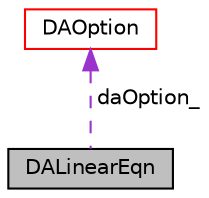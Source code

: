 digraph "DALinearEqn"
{
  bgcolor="transparent";
  edge [fontname="Helvetica",fontsize="10",labelfontname="Helvetica",labelfontsize="10"];
  node [fontname="Helvetica",fontsize="10",shape=record];
  Node1 [label="DALinearEqn",height=0.2,width=0.4,color="black", fillcolor="grey75", style="filled", fontcolor="black"];
  Node2 -> Node1 [dir="back",color="darkorchid3",fontsize="10",style="dashed",label=" daOption_" ,fontname="Helvetica"];
  Node2 [label="DAOption",height=0.2,width=0.4,color="red",URL="$classFoam_1_1DAOption.html"];
}
